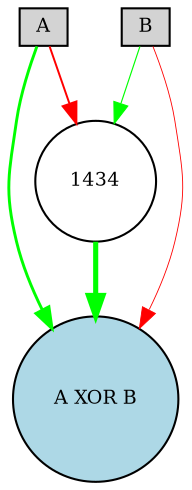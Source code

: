 digraph {
	node [fontsize=9 height=0.2 shape=circle width=0.2]
	A [fillcolor=lightgray shape=box style=filled]
	B [fillcolor=lightgray shape=box style=filled]
	"A XOR B" [fillcolor=lightblue style=filled]
	1434 [fillcolor=white style=filled]
	A -> "A XOR B" [color=green penwidth=1.3975046100591482 style=solid]
	B -> 1434 [color=green penwidth=0.5542898453934207 style=solid]
	1434 -> "A XOR B" [color=green penwidth=2.4471403150745186 style=solid]
	A -> 1434 [color=red penwidth=0.939604155251083 style=solid]
	B -> "A XOR B" [color=red penwidth=0.4163743605960556 style=solid]
}
